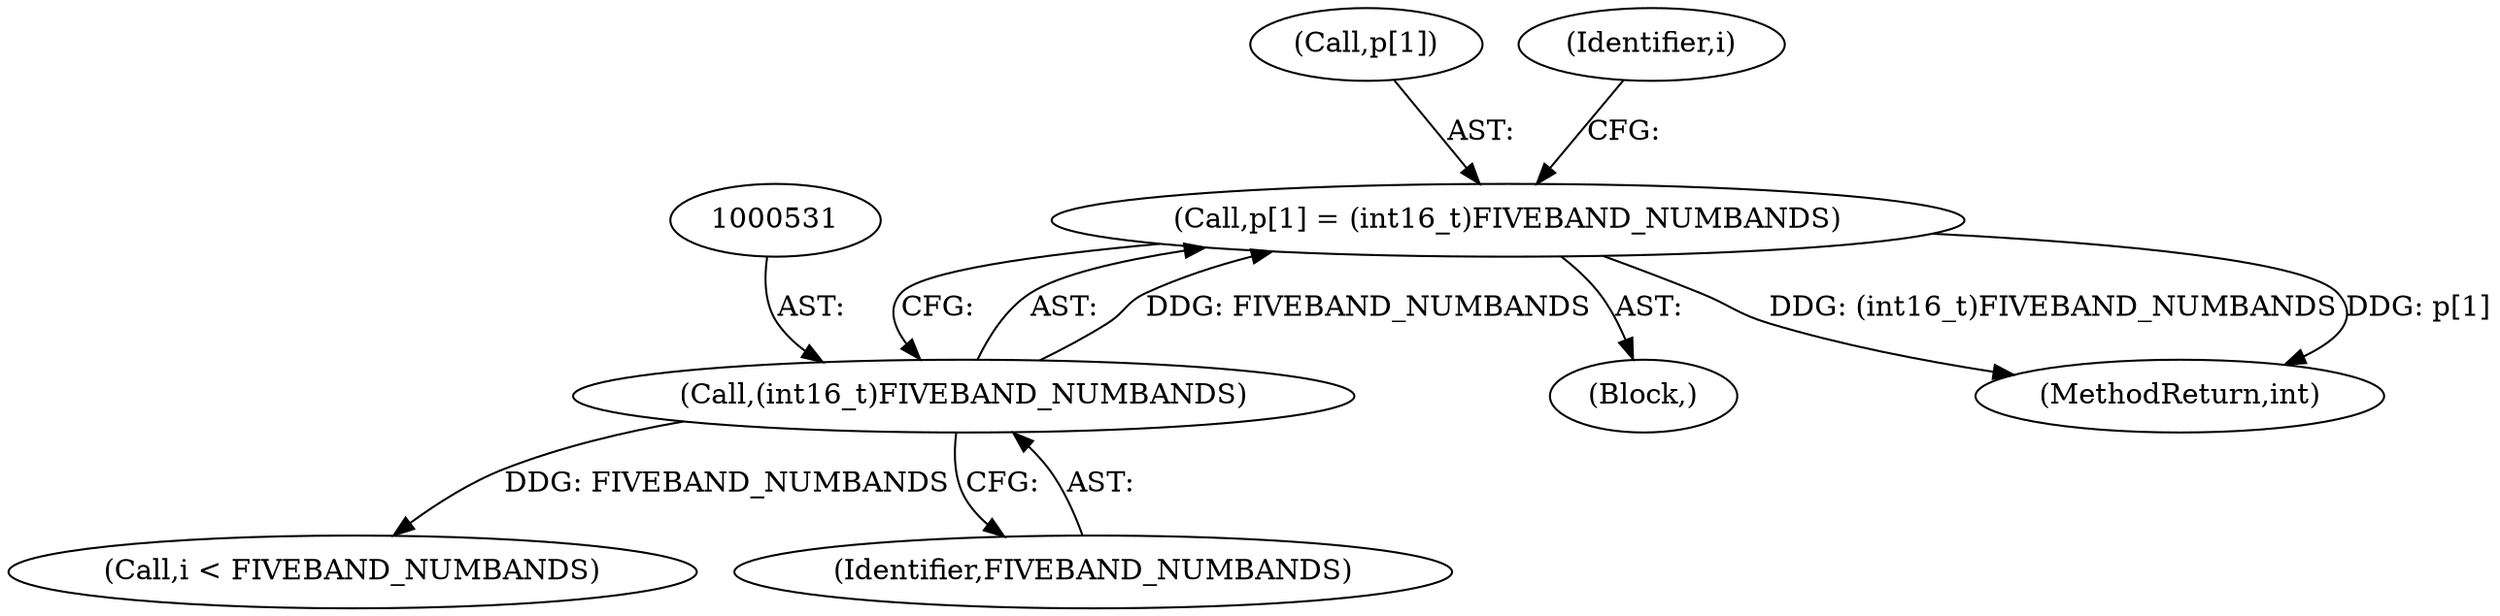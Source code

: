 digraph "0_Android_c66c43ad571ed2590dcd55a762c73c90d9744bac@array" {
"1000526" [label="(Call,p[1] = (int16_t)FIVEBAND_NUMBANDS)"];
"1000530" [label="(Call,(int16_t)FIVEBAND_NUMBANDS)"];
"1000509" [label="(Block,)"];
"1000538" [label="(Call,i < FIVEBAND_NUMBANDS)"];
"1000526" [label="(Call,p[1] = (int16_t)FIVEBAND_NUMBANDS)"];
"1000527" [label="(Call,p[1])"];
"1000532" [label="(Identifier,FIVEBAND_NUMBANDS)"];
"1000530" [label="(Call,(int16_t)FIVEBAND_NUMBANDS)"];
"1000536" [label="(Identifier,i)"];
"1000567" [label="(MethodReturn,int)"];
"1000526" -> "1000509"  [label="AST: "];
"1000526" -> "1000530"  [label="CFG: "];
"1000527" -> "1000526"  [label="AST: "];
"1000530" -> "1000526"  [label="AST: "];
"1000536" -> "1000526"  [label="CFG: "];
"1000526" -> "1000567"  [label="DDG: (int16_t)FIVEBAND_NUMBANDS"];
"1000526" -> "1000567"  [label="DDG: p[1]"];
"1000530" -> "1000526"  [label="DDG: FIVEBAND_NUMBANDS"];
"1000530" -> "1000532"  [label="CFG: "];
"1000531" -> "1000530"  [label="AST: "];
"1000532" -> "1000530"  [label="AST: "];
"1000530" -> "1000538"  [label="DDG: FIVEBAND_NUMBANDS"];
}
